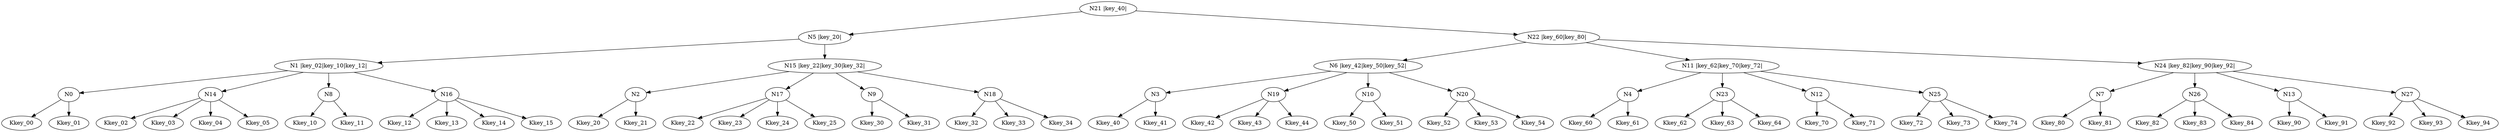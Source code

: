 digraph G {
N21[label="N21 |key_40|"]N21 -> N5;
N5[label="N5 |key_20|"]N5 -> N1;
N1[label="N1 |key_02|key_10|key_12|"]N1 -> N0;
N0 -> Kkey_00;
N0 -> Kkey_01;
N1 -> N14;
N14 -> Kkey_02;
N14 -> Kkey_03;
N14 -> Kkey_04;
N14 -> Kkey_05;
N1 -> N8;
N8 -> Kkey_10;
N8 -> Kkey_11;
N1 -> N16;
N16 -> Kkey_12;
N16 -> Kkey_13;
N16 -> Kkey_14;
N16 -> Kkey_15;
N5 -> N15;
N15[label="N15 |key_22|key_30|key_32|"]N15 -> N2;
N2 -> Kkey_20;
N2 -> Kkey_21;
N15 -> N17;
N17 -> Kkey_22;
N17 -> Kkey_23;
N17 -> Kkey_24;
N17 -> Kkey_25;
N15 -> N9;
N9 -> Kkey_30;
N9 -> Kkey_31;
N15 -> N18;
N18 -> Kkey_32;
N18 -> Kkey_33;
N18 -> Kkey_34;
N21 -> N22;
N22[label="N22 |key_60|key_80|"]N22 -> N6;
N6[label="N6 |key_42|key_50|key_52|"]N6 -> N3;
N3 -> Kkey_40;
N3 -> Kkey_41;
N6 -> N19;
N19 -> Kkey_42;
N19 -> Kkey_43;
N19 -> Kkey_44;
N6 -> N10;
N10 -> Kkey_50;
N10 -> Kkey_51;
N6 -> N20;
N20 -> Kkey_52;
N20 -> Kkey_53;
N20 -> Kkey_54;
N22 -> N11;
N11[label="N11 |key_62|key_70|key_72|"]N11 -> N4;
N4 -> Kkey_60;
N4 -> Kkey_61;
N11 -> N23;
N23 -> Kkey_62;
N23 -> Kkey_63;
N23 -> Kkey_64;
N11 -> N12;
N12 -> Kkey_70;
N12 -> Kkey_71;
N11 -> N25;
N25 -> Kkey_72;
N25 -> Kkey_73;
N25 -> Kkey_74;
N22 -> N24;
N24[label="N24 |key_82|key_90|key_92|"]N24 -> N7;
N7 -> Kkey_80;
N7 -> Kkey_81;
N24 -> N26;
N26 -> Kkey_82;
N26 -> Kkey_83;
N26 -> Kkey_84;
N24 -> N13;
N13 -> Kkey_90;
N13 -> Kkey_91;
N24 -> N27;
N27 -> Kkey_92;
N27 -> Kkey_93;
N27 -> Kkey_94;
}
